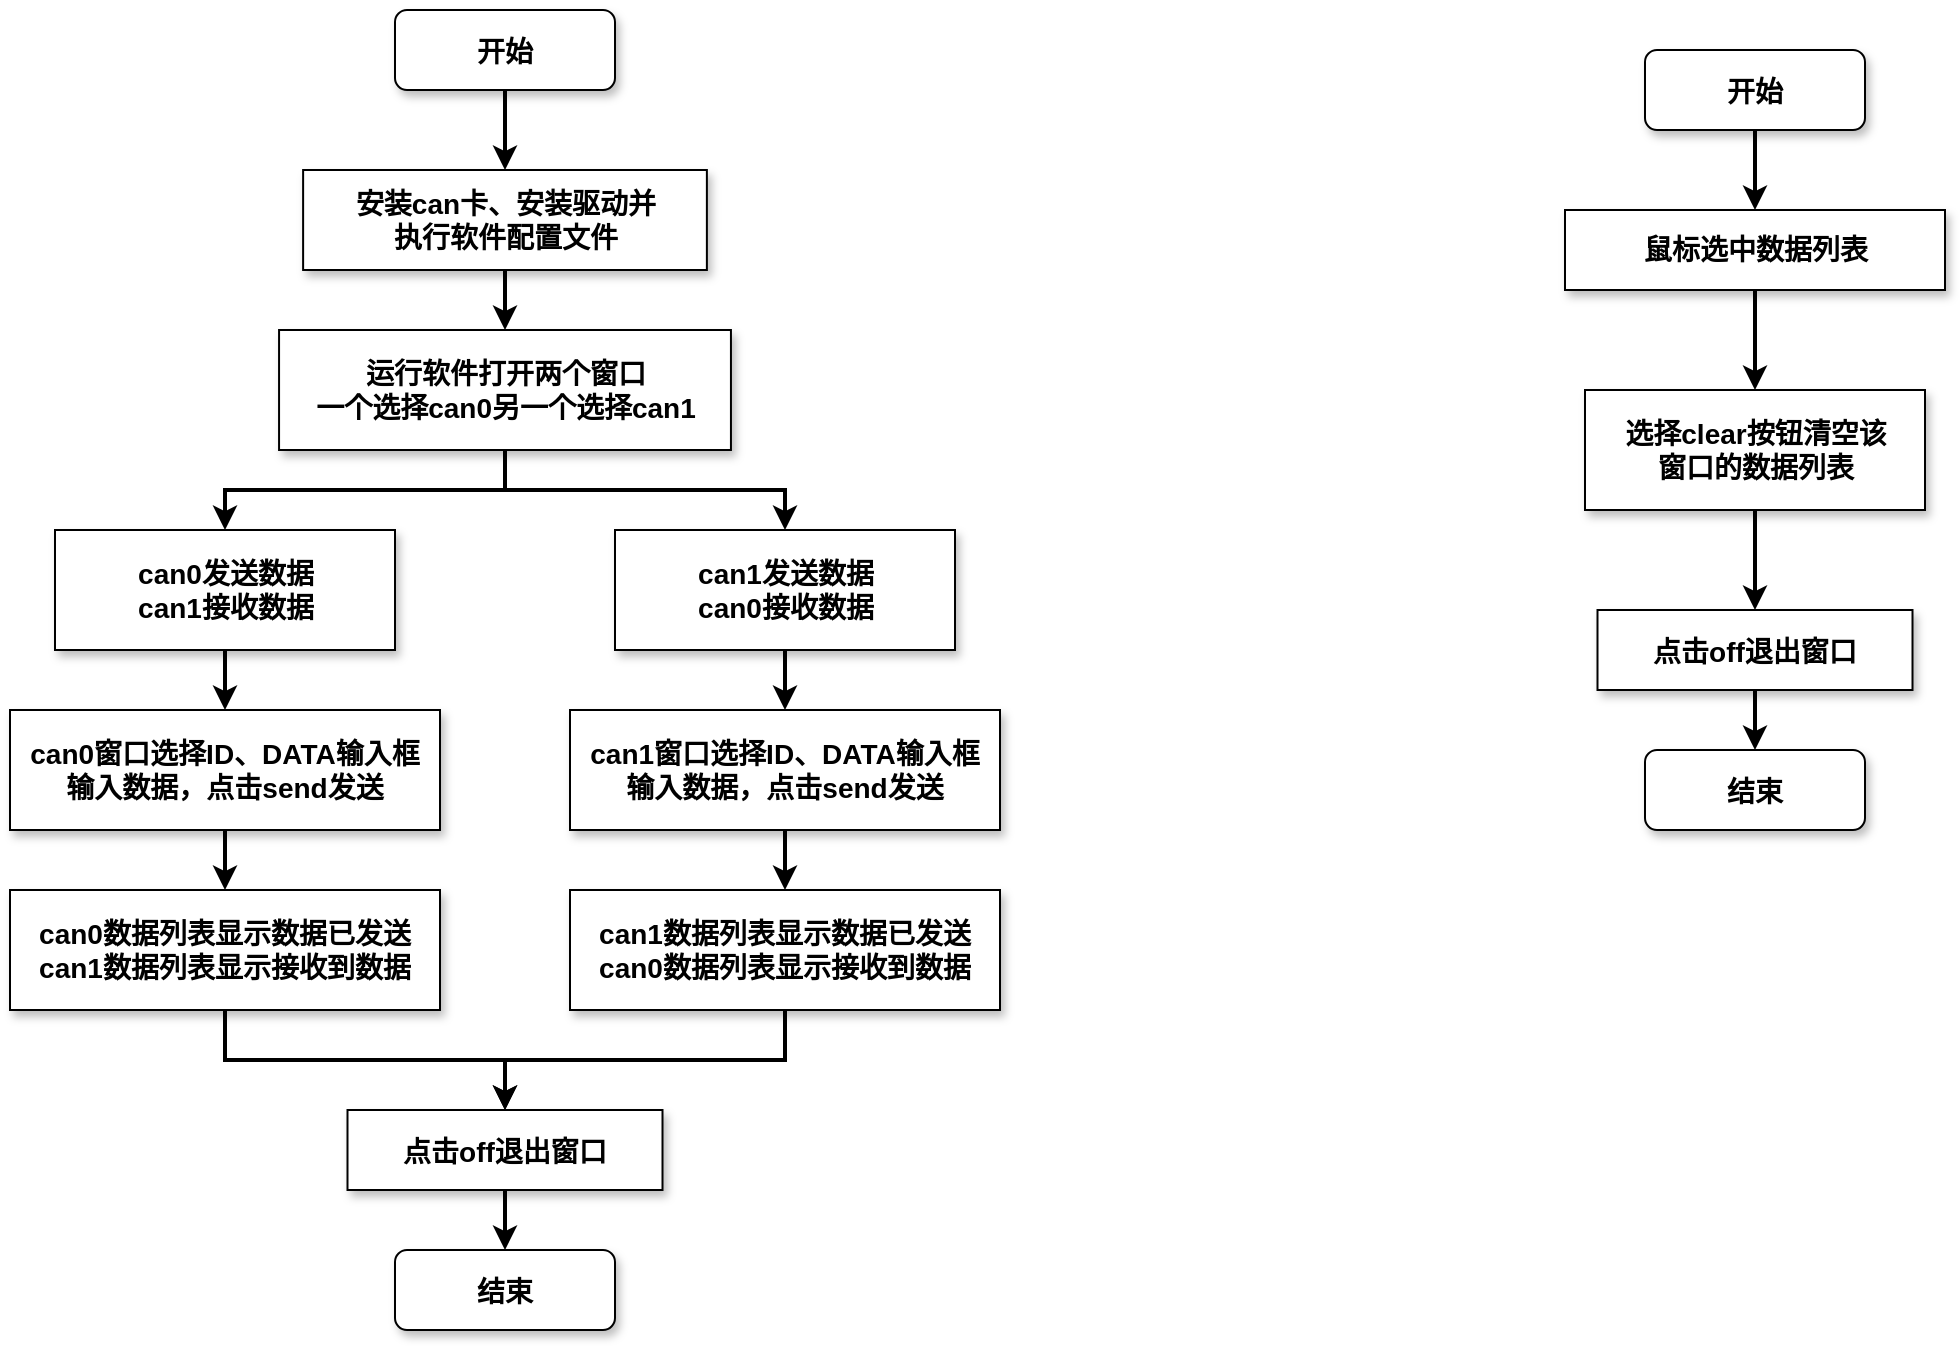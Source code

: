 <mxfile version="15.8.3" type="github">
  <diagram name="Page-1" id="97916047-d0de-89f5-080d-49f4d83e522f">
    <mxGraphModel dx="1422" dy="784" grid="1" gridSize="10" guides="1" tooltips="1" connect="1" arrows="1" fold="1" page="1" pageScale="1.5" pageWidth="1169" pageHeight="827" background="none" math="0" shadow="0">
      <root>
        <mxCell id="0" />
        <mxCell id="1" parent="0" />
        <mxCell id="9yprz6wRxJ_ttCHADu7k-56" style="edgeStyle=elbowEdgeStyle;rounded=0;orthogonalLoop=1;jettySize=auto;html=1;exitX=0.5;exitY=1;exitDx=0;exitDy=0;entryX=0.5;entryY=0;entryDx=0;entryDy=0;fontSize=14;elbow=vertical;strokeWidth=2;" edge="1" parent="1" source="7" target="9yprz6wRxJ_ttCHADu7k-55">
          <mxGeometry relative="1" as="geometry" />
        </mxCell>
        <mxCell id="7" value="开始" style="rounded=1;shadow=1;fontStyle=1;fontSize=14;" parent="1" vertex="1">
          <mxGeometry x="372.5" y="130" width="110" height="40" as="geometry" />
        </mxCell>
        <mxCell id="9yprz6wRxJ_ttCHADu7k-58" style="edgeStyle=elbowEdgeStyle;rounded=0;orthogonalLoop=1;jettySize=auto;elbow=vertical;html=1;exitX=0.5;exitY=1;exitDx=0;exitDy=0;entryX=0.5;entryY=0;entryDx=0;entryDy=0;fontSize=14;strokeWidth=2;" edge="1" parent="1" source="9yprz6wRxJ_ttCHADu7k-55" target="9yprz6wRxJ_ttCHADu7k-57">
          <mxGeometry relative="1" as="geometry" />
        </mxCell>
        <mxCell id="9yprz6wRxJ_ttCHADu7k-55" value="&lt;font style=&quot;font-size: 14px&quot;&gt;&lt;b&gt;安装can卡、安装驱动并&lt;br&gt;执行软件配置文件&lt;/b&gt;&lt;/font&gt;" style="rounded=0;whiteSpace=wrap;html=1;shadow=1;" vertex="1" parent="1">
          <mxGeometry x="326.56" y="210" width="201.88" height="50" as="geometry" />
        </mxCell>
        <mxCell id="9yprz6wRxJ_ttCHADu7k-62" style="edgeStyle=elbowEdgeStyle;rounded=0;orthogonalLoop=1;jettySize=auto;elbow=vertical;html=1;exitX=0.5;exitY=1;exitDx=0;exitDy=0;entryX=0.5;entryY=0;entryDx=0;entryDy=0;fontSize=14;strokeWidth=2;" edge="1" parent="1" source="9yprz6wRxJ_ttCHADu7k-57" target="9yprz6wRxJ_ttCHADu7k-59">
          <mxGeometry relative="1" as="geometry" />
        </mxCell>
        <mxCell id="9yprz6wRxJ_ttCHADu7k-63" style="edgeStyle=elbowEdgeStyle;rounded=0;orthogonalLoop=1;jettySize=auto;elbow=vertical;html=1;exitX=0.5;exitY=1;exitDx=0;exitDy=0;fontSize=14;strokeWidth=2;" edge="1" parent="1" source="9yprz6wRxJ_ttCHADu7k-57" target="9yprz6wRxJ_ttCHADu7k-61">
          <mxGeometry relative="1" as="geometry" />
        </mxCell>
        <mxCell id="9yprz6wRxJ_ttCHADu7k-57" value="&lt;span style=&quot;font-size: 14px&quot;&gt;&lt;b&gt;运行软件打开两个窗口&lt;br&gt;一个选择can0另一个选择can1&lt;/b&gt;&lt;/span&gt;" style="rounded=0;whiteSpace=wrap;html=1;shadow=1;" vertex="1" parent="1">
          <mxGeometry x="314.53" y="290" width="225.94" height="60" as="geometry" />
        </mxCell>
        <mxCell id="9yprz6wRxJ_ttCHADu7k-66" style="edgeStyle=elbowEdgeStyle;rounded=0;orthogonalLoop=1;jettySize=auto;elbow=vertical;html=1;exitX=0.5;exitY=1;exitDx=0;exitDy=0;entryX=0.5;entryY=0;entryDx=0;entryDy=0;fontSize=14;strokeWidth=2;" edge="1" parent="1" source="9yprz6wRxJ_ttCHADu7k-59" target="9yprz6wRxJ_ttCHADu7k-64">
          <mxGeometry relative="1" as="geometry" />
        </mxCell>
        <mxCell id="9yprz6wRxJ_ttCHADu7k-59" value="&lt;span style=&quot;font-size: 14px&quot;&gt;&lt;b&gt;can0发送数据&lt;br&gt;can1接收数据&lt;/b&gt;&lt;/span&gt;" style="rounded=0;whiteSpace=wrap;html=1;shadow=1;" vertex="1" parent="1">
          <mxGeometry x="202.5" y="390" width="170" height="60" as="geometry" />
        </mxCell>
        <mxCell id="9yprz6wRxJ_ttCHADu7k-67" style="edgeStyle=elbowEdgeStyle;rounded=0;orthogonalLoop=1;jettySize=auto;elbow=vertical;html=1;exitX=0.5;exitY=1;exitDx=0;exitDy=0;entryX=0.5;entryY=0;entryDx=0;entryDy=0;fontSize=14;strokeWidth=2;" edge="1" parent="1" source="9yprz6wRxJ_ttCHADu7k-61" target="9yprz6wRxJ_ttCHADu7k-65">
          <mxGeometry relative="1" as="geometry" />
        </mxCell>
        <mxCell id="9yprz6wRxJ_ttCHADu7k-61" value="&lt;span style=&quot;font-size: 14px&quot;&gt;&lt;b&gt;can1发送数据&lt;br&gt;can0接收数据&lt;/b&gt;&lt;/span&gt;" style="rounded=0;whiteSpace=wrap;html=1;shadow=1;" vertex="1" parent="1">
          <mxGeometry x="482.5" y="390" width="170" height="60" as="geometry" />
        </mxCell>
        <mxCell id="9yprz6wRxJ_ttCHADu7k-70" style="edgeStyle=elbowEdgeStyle;rounded=0;orthogonalLoop=1;jettySize=auto;elbow=vertical;html=1;exitX=0.5;exitY=1;exitDx=0;exitDy=0;entryX=0.5;entryY=0;entryDx=0;entryDy=0;fontSize=14;strokeWidth=2;" edge="1" parent="1" source="9yprz6wRxJ_ttCHADu7k-64" target="9yprz6wRxJ_ttCHADu7k-68">
          <mxGeometry relative="1" as="geometry" />
        </mxCell>
        <mxCell id="9yprz6wRxJ_ttCHADu7k-64" value="&lt;span style=&quot;font-size: 14px&quot;&gt;&lt;b&gt;can0窗口选择ID、DATA输入框&lt;br&gt;输入数据，点击send发送&lt;/b&gt;&lt;/span&gt;" style="rounded=0;whiteSpace=wrap;html=1;shadow=1;" vertex="1" parent="1">
          <mxGeometry x="180" y="480" width="215" height="60" as="geometry" />
        </mxCell>
        <mxCell id="9yprz6wRxJ_ttCHADu7k-71" style="edgeStyle=elbowEdgeStyle;rounded=0;orthogonalLoop=1;jettySize=auto;elbow=vertical;html=1;exitX=0.5;exitY=1;exitDx=0;exitDy=0;entryX=0.5;entryY=0;entryDx=0;entryDy=0;fontSize=14;strokeWidth=2;" edge="1" parent="1" source="9yprz6wRxJ_ttCHADu7k-65" target="9yprz6wRxJ_ttCHADu7k-69">
          <mxGeometry relative="1" as="geometry" />
        </mxCell>
        <mxCell id="9yprz6wRxJ_ttCHADu7k-65" value="&lt;span style=&quot;font-size: 14px&quot;&gt;&lt;b&gt;can1窗口选择ID、DATA输入框&lt;br&gt;输入数据，点击send发送&lt;/b&gt;&lt;/span&gt;" style="rounded=0;whiteSpace=wrap;html=1;shadow=1;" vertex="1" parent="1">
          <mxGeometry x="460" y="480" width="215" height="60" as="geometry" />
        </mxCell>
        <mxCell id="9yprz6wRxJ_ttCHADu7k-74" style="edgeStyle=elbowEdgeStyle;rounded=0;orthogonalLoop=1;jettySize=auto;elbow=vertical;html=1;exitX=0.5;exitY=1;exitDx=0;exitDy=0;fontSize=14;strokeWidth=2;entryX=0.5;entryY=0;entryDx=0;entryDy=0;" edge="1" parent="1" source="9yprz6wRxJ_ttCHADu7k-68" target="9yprz6wRxJ_ttCHADu7k-87">
          <mxGeometry relative="1" as="geometry">
            <mxPoint x="427.5" y="670" as="targetPoint" />
          </mxGeometry>
        </mxCell>
        <mxCell id="9yprz6wRxJ_ttCHADu7k-68" value="&lt;span style=&quot;font-size: 14px&quot;&gt;&lt;b&gt;can0数据列表显示数据已发送&lt;br&gt;can1数据列表显示接收到数据&lt;/b&gt;&lt;/span&gt;" style="rounded=0;whiteSpace=wrap;html=1;shadow=1;" vertex="1" parent="1">
          <mxGeometry x="180" y="570" width="215" height="60" as="geometry" />
        </mxCell>
        <mxCell id="9yprz6wRxJ_ttCHADu7k-75" style="edgeStyle=elbowEdgeStyle;rounded=0;orthogonalLoop=1;jettySize=auto;elbow=vertical;html=1;exitX=0.5;exitY=1;exitDx=0;exitDy=0;fontSize=14;strokeWidth=2;entryX=0.5;entryY=0;entryDx=0;entryDy=0;" edge="1" parent="1" source="9yprz6wRxJ_ttCHADu7k-69" target="9yprz6wRxJ_ttCHADu7k-87">
          <mxGeometry relative="1" as="geometry">
            <mxPoint x="427.5" y="660" as="targetPoint" />
          </mxGeometry>
        </mxCell>
        <mxCell id="9yprz6wRxJ_ttCHADu7k-69" value="&lt;span style=&quot;font-size: 14px&quot;&gt;&lt;b&gt;can1数据列表显示数据已发送&lt;br&gt;can0数据列表显示接收到数据&lt;/b&gt;&lt;/span&gt;" style="rounded=0;whiteSpace=wrap;html=1;shadow=1;" vertex="1" parent="1">
          <mxGeometry x="460" y="570" width="215" height="60" as="geometry" />
        </mxCell>
        <mxCell id="9yprz6wRxJ_ttCHADu7k-90" style="edgeStyle=elbowEdgeStyle;rounded=0;orthogonalLoop=1;jettySize=auto;elbow=vertical;html=1;exitX=0.5;exitY=1;exitDx=0;exitDy=0;fontSize=14;strokeWidth=2;" edge="1" parent="1" source="9yprz6wRxJ_ttCHADu7k-76" target="9yprz6wRxJ_ttCHADu7k-79">
          <mxGeometry relative="1" as="geometry" />
        </mxCell>
        <mxCell id="9yprz6wRxJ_ttCHADu7k-76" value="&lt;span style=&quot;font-size: 14px&quot;&gt;&lt;b&gt;鼠标选中数据列表&lt;/b&gt;&lt;/span&gt;" style="rounded=0;whiteSpace=wrap;html=1;shadow=1;" vertex="1" parent="1">
          <mxGeometry x="957.5" y="230" width="190" height="40" as="geometry" />
        </mxCell>
        <mxCell id="9yprz6wRxJ_ttCHADu7k-98" style="edgeStyle=elbowEdgeStyle;rounded=0;orthogonalLoop=1;jettySize=auto;elbow=vertical;html=1;exitX=0.5;exitY=1;exitDx=0;exitDy=0;entryX=0.5;entryY=0;entryDx=0;entryDy=0;fontSize=14;strokeWidth=2;" edge="1" parent="1" source="9yprz6wRxJ_ttCHADu7k-79" target="9yprz6wRxJ_ttCHADu7k-97">
          <mxGeometry relative="1" as="geometry" />
        </mxCell>
        <mxCell id="9yprz6wRxJ_ttCHADu7k-79" value="&lt;span style=&quot;font-size: 14px&quot;&gt;&lt;b&gt;选择clear按钮清空该&lt;br&gt;窗口的数据列表&lt;/b&gt;&lt;/span&gt;&lt;span style=&quot;color: rgba(0 , 0 , 0 , 0) ; font-family: monospace ; font-size: 0px&quot;&gt;%3CmxGraphModel%3E%3Croot%3E%3CmxCell%20id%3D%220%22%2F%3E%3CmxCell%20id%3D%221%22%20parent%3D%220%22%2F%3E%3CmxCell%20id%3D%222%22%20value%3D%22%26lt%3Bspan%20style%3D%26quot%3Bfont-size%3A%2014px%26quot%3B%26gt%3B%26lt%3Bb%26gt%3B%E9%BC%A0%E6%A0%87%E9%80%89%E6%8B%A9%E6%95%B0%E6%8D%AE%E5%88%97%E8%A1%A8%26lt%3B%2Fb%26gt%3B%26lt%3B%2Fspan%26gt%3B%22%20style%3D%22rounded%3D0%3BwhiteSpace%3Dwrap%3Bhtml%3D1%3Bshadow%3D1%3B%22%20vertex%3D%221%22%20parent%3D%221%22%3E%3CmxGeometry%20x%3D%22510%22%20y%3D%22780%22%20width%3D%22190%22%20height%3D%2260%22%20as%3D%22geometry%22%2F%3E%3C%2FmxCell%3E%3C%2Froot%3E%3C%2FmxGraphModel%3E&lt;/span&gt;&lt;span style=&quot;color: rgba(0 , 0 , 0 , 0) ; font-family: monospace ; font-size: 0px&quot;&gt;%3CmxGraphModel%3E%3Croot%3E%3CmxCell%20id%3D%220%22%2F%3E%3CmxCell%20id%3D%221%22%20parent%3D%220%22%2F%3E%3CmxCell%20id%3D%222%22%20value%3D%22%26lt%3Bspan%20style%3D%26quot%3Bfont-size%3A%2014px%26quot%3B%26gt%3B%26lt%3Bb%26gt%3B%E9%BC%A0%E6%A0%87%E9%80%89%E6%8B%A9%E6%95%B0%E6%8D%AE%E5%88%97%E8%A1%A8%26lt%3B%2Fb%26gt%3B%26lt%3B%2Fspan%26gt%3B%22%20style%3D%22rounded%3D0%3BwhiteSpace%3Dwrap%3Bhtml%3D1%3Bshadow%3D1%3B%22%20vertex%3D%221%22%20parent%3D%221%22%3E%3CmxGeometry%20x%3D%22510%22%20y%3D%22780%22%20width%3D%22190%22%20height%3D%2260%22%20as%3D%22geometry%22%2F%3E%3C%2FmxCell%3E%3C%2Froot%3E%3C%2FmxGraphModel%3E&lt;/span&gt;" style="rounded=0;whiteSpace=wrap;html=1;shadow=1;" vertex="1" parent="1">
          <mxGeometry x="967.5" y="320" width="170" height="60" as="geometry" />
        </mxCell>
        <mxCell id="9yprz6wRxJ_ttCHADu7k-94" style="edgeStyle=elbowEdgeStyle;rounded=0;orthogonalLoop=1;jettySize=auto;elbow=vertical;html=1;exitX=0.5;exitY=1;exitDx=0;exitDy=0;entryX=0.5;entryY=0;entryDx=0;entryDy=0;fontSize=14;strokeWidth=2;" edge="1" parent="1" source="9yprz6wRxJ_ttCHADu7k-87" target="9yprz6wRxJ_ttCHADu7k-93">
          <mxGeometry relative="1" as="geometry" />
        </mxCell>
        <mxCell id="9yprz6wRxJ_ttCHADu7k-87" value="点击off退出窗口" style="rounded=0;shadow=1;fontStyle=1;fontSize=14;" vertex="1" parent="1">
          <mxGeometry x="348.75" y="680" width="157.5" height="40" as="geometry" />
        </mxCell>
        <mxCell id="9yprz6wRxJ_ttCHADu7k-92" style="edgeStyle=elbowEdgeStyle;rounded=0;orthogonalLoop=1;jettySize=auto;elbow=vertical;html=1;exitX=0.5;exitY=1;exitDx=0;exitDy=0;entryX=0.5;entryY=0;entryDx=0;entryDy=0;fontSize=14;strokeWidth=2;" edge="1" parent="1" source="9yprz6wRxJ_ttCHADu7k-88" target="9yprz6wRxJ_ttCHADu7k-76">
          <mxGeometry relative="1" as="geometry" />
        </mxCell>
        <mxCell id="9yprz6wRxJ_ttCHADu7k-88" value="开始" style="rounded=1;shadow=1;fontStyle=1;fontSize=14;" vertex="1" parent="1">
          <mxGeometry x="997.5" y="150" width="110" height="40" as="geometry" />
        </mxCell>
        <mxCell id="9yprz6wRxJ_ttCHADu7k-93" value="结束" style="rounded=1;shadow=1;fontStyle=1;fontSize=14;" vertex="1" parent="1">
          <mxGeometry x="372.5" y="750" width="110" height="40" as="geometry" />
        </mxCell>
        <mxCell id="9yprz6wRxJ_ttCHADu7k-96" value="结束" style="rounded=1;shadow=1;fontStyle=1;fontSize=14;" vertex="1" parent="1">
          <mxGeometry x="997.5" y="500" width="110" height="40" as="geometry" />
        </mxCell>
        <mxCell id="9yprz6wRxJ_ttCHADu7k-100" style="edgeStyle=elbowEdgeStyle;rounded=0;orthogonalLoop=1;jettySize=auto;elbow=vertical;html=1;exitX=0.5;exitY=1;exitDx=0;exitDy=0;fontSize=14;strokeWidth=2;" edge="1" parent="1" source="9yprz6wRxJ_ttCHADu7k-97" target="9yprz6wRxJ_ttCHADu7k-96">
          <mxGeometry relative="1" as="geometry" />
        </mxCell>
        <mxCell id="9yprz6wRxJ_ttCHADu7k-97" value="点击off退出窗口" style="rounded=0;shadow=1;fontStyle=1;fontSize=14;" vertex="1" parent="1">
          <mxGeometry x="973.75" y="430" width="157.5" height="40" as="geometry" />
        </mxCell>
      </root>
    </mxGraphModel>
  </diagram>
</mxfile>
